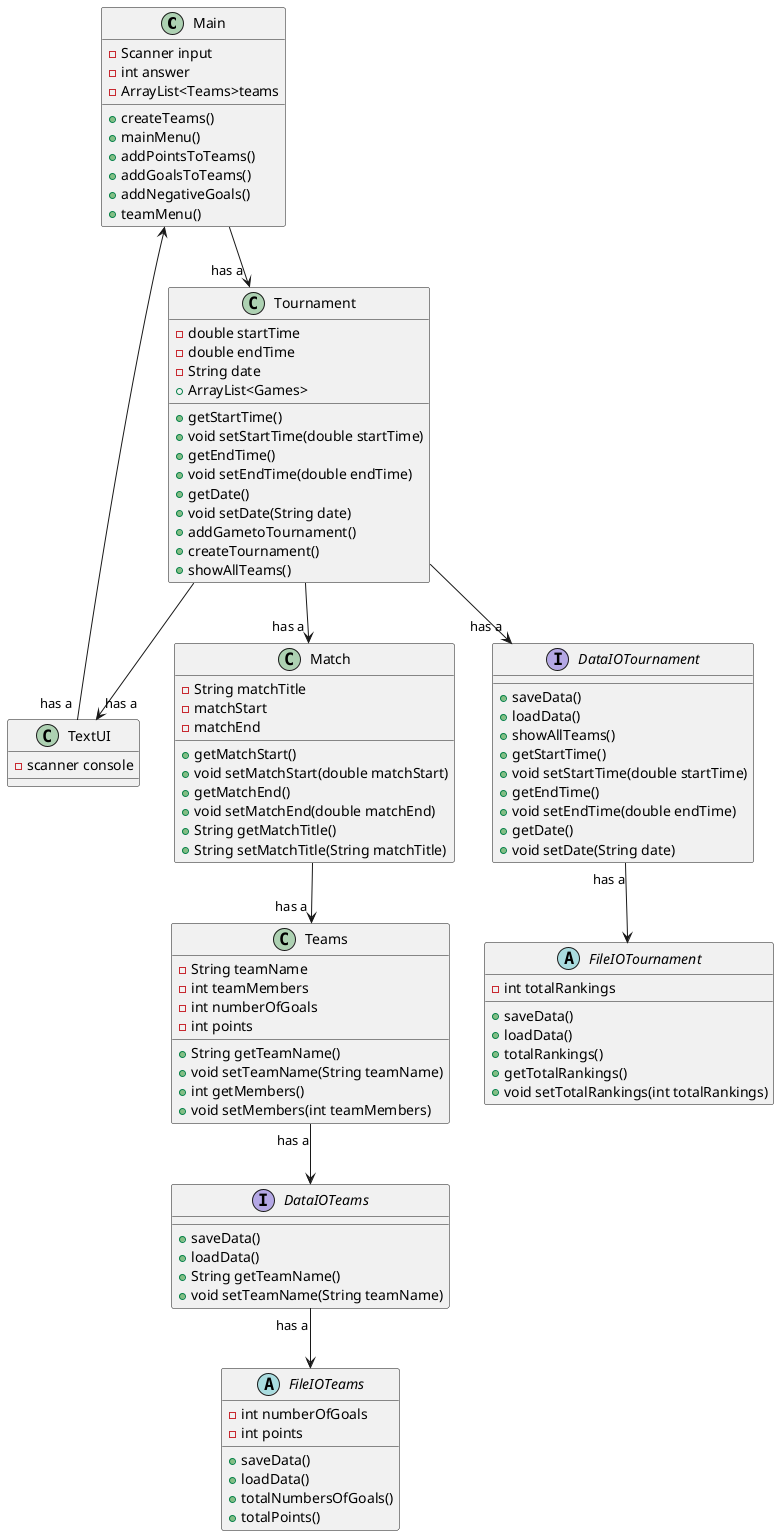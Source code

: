 @startuml

Main --> "has a "Tournament
Tournament --> "has a "TextUI
Match --> "has a " Teams
Tournament --> "has a " Match
TextUI "has a "--> Main
Tournament --> "has a" DataIOTournament
Teams "has a"-->  DataIOTeams
DataIOTeams "has a" --> FileIOTeams
DataIOTournament "has a"-->FileIOTournament


Class Main {
- Scanner input
- int answer
-ArrayList<Teams>teams
+ createTeams()
+ mainMenu()
+addPointsToTeams()
+addGoalsToTeams()
+addNegativeGoals()
+teamMenu()

}

Class Tournament {
- double startTime
- double endTime
- String date
+ ArrayList<Games>
+ getStartTime()
+ void setStartTime(double startTime)
+ getEndTime()
+ void setEndTime(double endTime)
+ getDate()
+ void setDate(String date)
+ addGametoTournament()
+ createTournament()
+ showAllTeams()

}

Class Teams {
- String teamName
- int teamMembers
- int numberOfGoals
- int points
+ String getTeamName()
+ void setTeamName(String teamName)
+ int getMembers()
+ void setMembers(int teamMembers)
}

Class TextUI {
- scanner console
}

Class Match {
- String matchTitle
- matchStart
- matchEnd
+ getMatchStart()
+ void setMatchStart(double matchStart)
+getMatchEnd()
+ void setMatchEnd(double matchEnd)
+ String getMatchTitle()
+ String setMatchTitle(String matchTitle)
}
interface DataIOTeams{
+ saveData()
+ loadData()
+ String getTeamName()
+ void setTeamName(String teamName)
}
abstract FileIOTeams{
- int numberOfGoals
- int points
+ saveData()
+ loadData()
+ totalNumbersOfGoals()
+totalPoints()
}

interface DataIOTournament{
+ saveData()
+ loadData()
+ showAllTeams()
+ getStartTime()
+ void setStartTime(double startTime)
+ getEndTime()
+ void setEndTime(double endTime)
+ getDate()
+ void setDate(String date)

}
abstract FileIOTournament{
- int totalRankings
+saveData()
+ loadData()
+totalRankings()
+getTotalRankings()
+void setTotalRankings(int totalRankings)
}


@enduml
